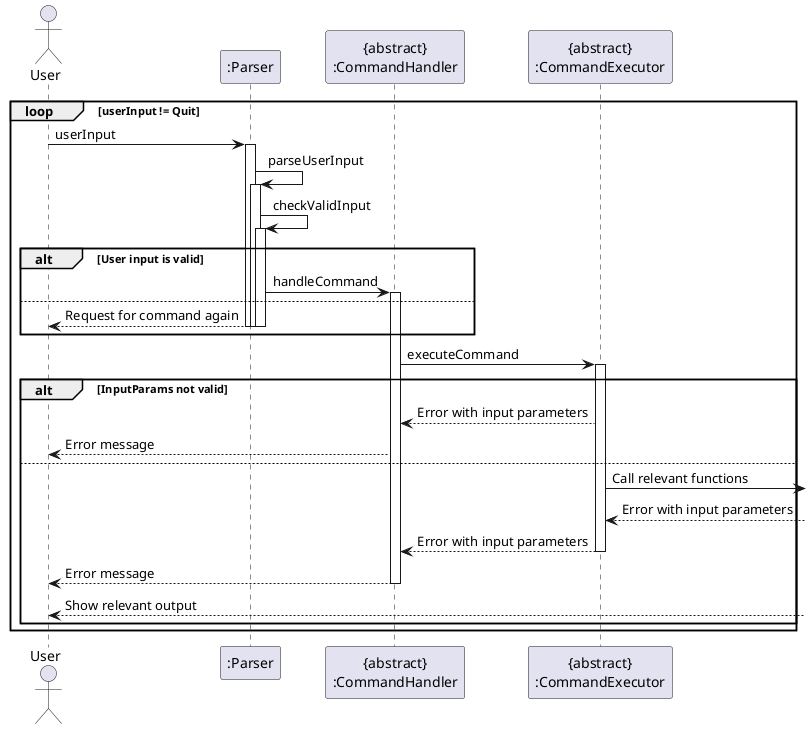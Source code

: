 @startuml
'https://plantuml.com/sequence-diagram

actor User
participant ":Parser" as Parser
participant "{abstract}\n:CommandHandler" as CommandHandler
participant "{abstract}\n:CommandExecutor" as CommandExecutor

'Parser check for valid input
loop userInput != Quit
User -> Parser: userInput
activate Parser
Parser -> Parser: parseUserInput
activate Parser
Parser -> Parser: checkValidInput
alt User input is valid
activate Parser
Parser -> CommandHandler: handleCommand
activate CommandHandler
else
User <-- Parser: Request for command again
deactivate Parser
deactivate Parser
deactivate Parser
end

CommandHandler -> CommandExecutor: executeCommand


activate CommandExecutor
alt InputParams not valid
CommandHandler <-- CommandExecutor: Error with input parameters
User <-- CommandHandler: Error message

else
CommandExecutor -> : Call relevant functions
CommandExecutor <-- : Error with input parameters
CommandHandler <-- CommandExecutor: Error with input parameters
deactivate CommandExecutor
User <-- CommandHandler: Error message
deactivate CommandHandler

User <--  : Show relevant output



end
end
@enduml